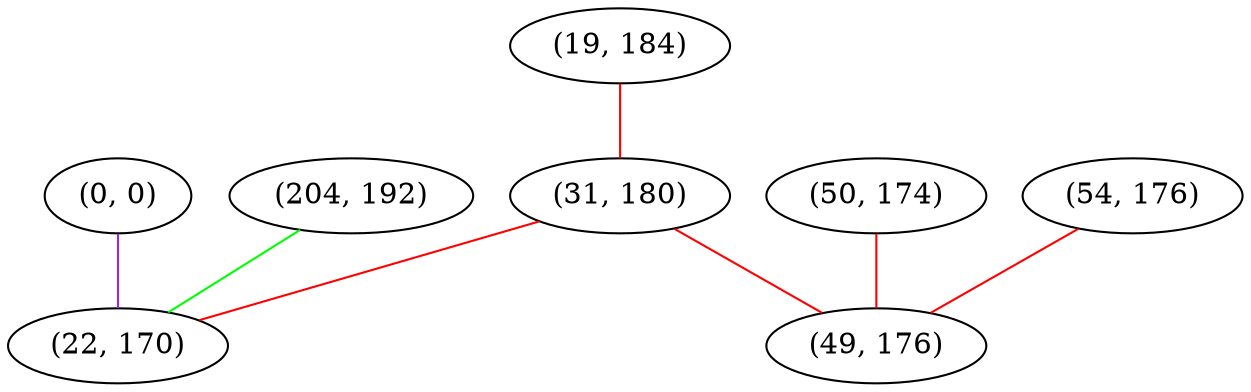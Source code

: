 graph "" {
"(0, 0)";
"(204, 192)";
"(50, 174)";
"(54, 176)";
"(19, 184)";
"(31, 180)";
"(49, 176)";
"(22, 170)";
"(0, 0)" -- "(22, 170)"  [color=purple, key=0, weight=4];
"(204, 192)" -- "(22, 170)"  [color=green, key=0, weight=2];
"(50, 174)" -- "(49, 176)"  [color=red, key=0, weight=1];
"(54, 176)" -- "(49, 176)"  [color=red, key=0, weight=1];
"(19, 184)" -- "(31, 180)"  [color=red, key=0, weight=1];
"(31, 180)" -- "(49, 176)"  [color=red, key=0, weight=1];
"(31, 180)" -- "(22, 170)"  [color=red, key=0, weight=1];
}
